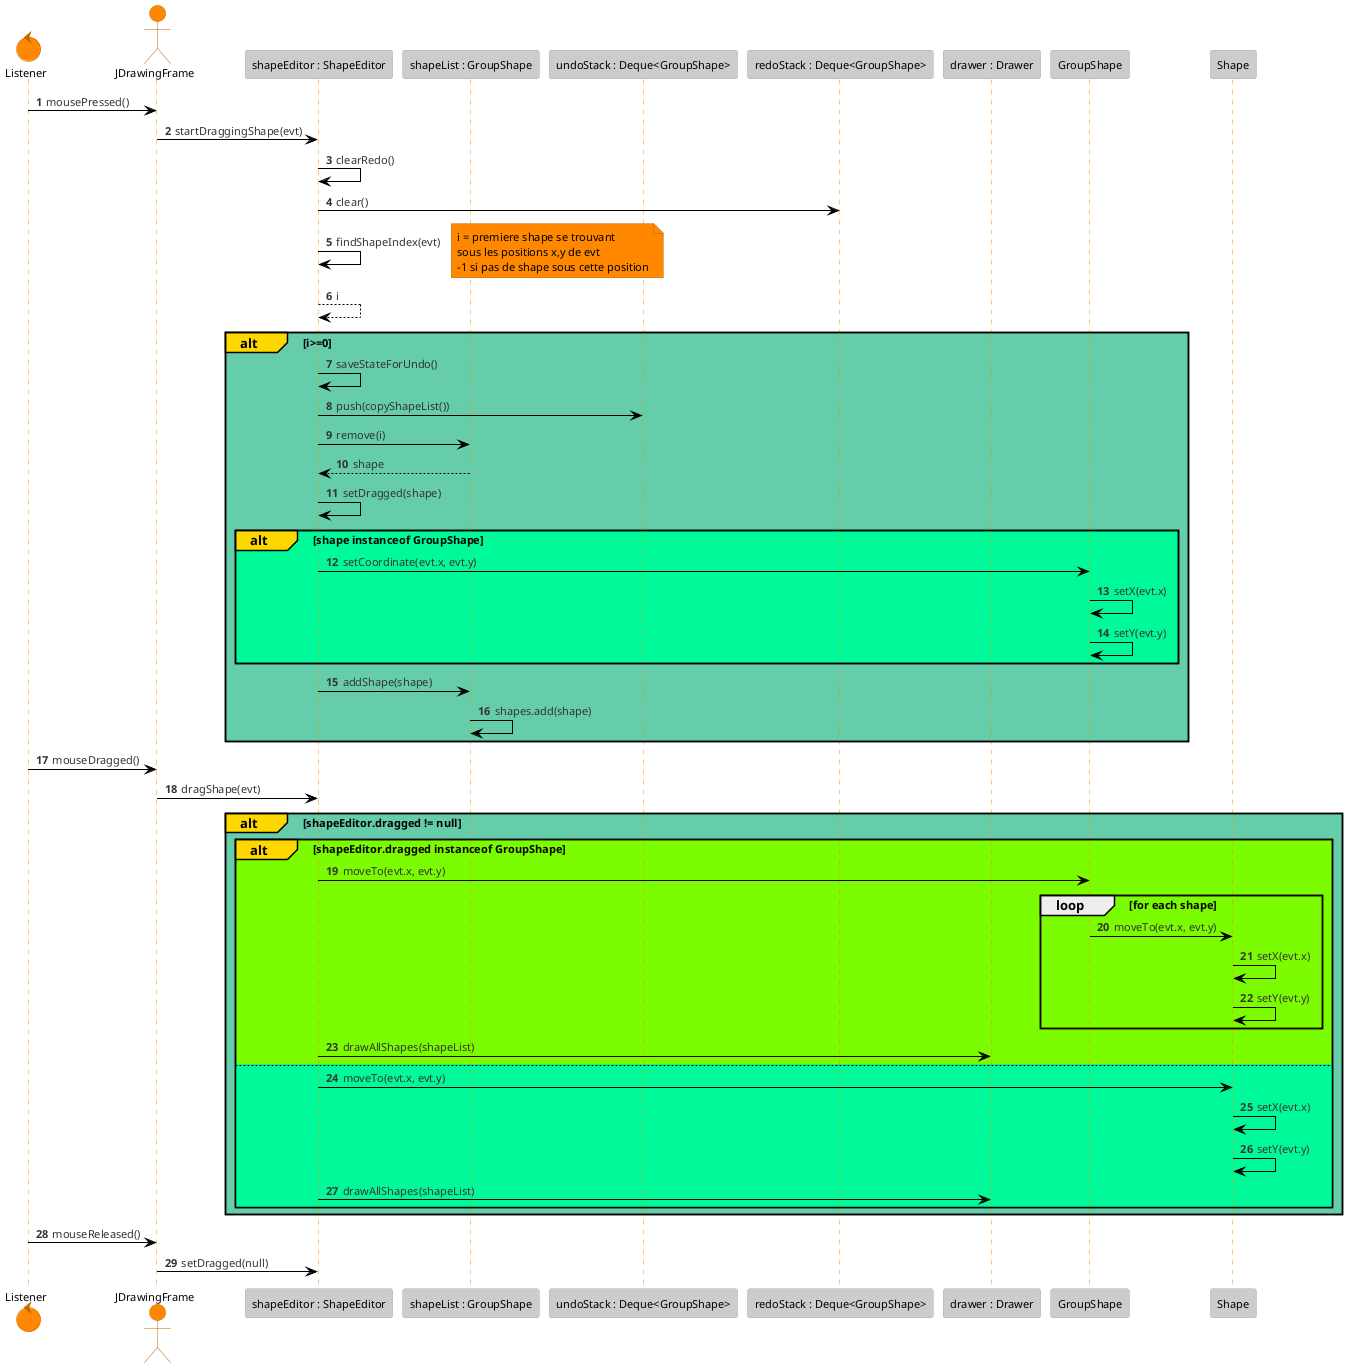@startuml
'https://plantuml.com/sequence-diagram
!theme reddress-lightorange
autonumber
control Listener
actor JDrawingFrame
participant "shapeEditor : ShapeEditor" as ShapeEditor
participant "shapeList : GroupShape" as ShapeList
participant "undoStack : Deque<GroupShape>" as UndoStack
participant "redoStack : Deque<GroupShape>" as RedoStack
participant "drawer : Drawer" as Drawer

Listener -> JDrawingFrame : mousePressed()
JDrawingFrame -> ShapeEditor : startDraggingShape(evt)
ShapeEditor -> ShapeEditor : clearRedo()
ShapeEditor -> RedoStack : clear()

ShapeEditor -> ShapeEditor : findShapeIndex(evt)
note right
    i = premiere shape se trouvant
    sous les positions x,y de evt
    -1 si pas de shape sous cette position
end note
ShapeEditor --> ShapeEditor : i

alt#Gold #mediumAquaMarine i>=0

    ShapeEditor -> ShapeEditor : saveStateForUndo()
    ShapeEditor -> UndoStack : push(copyShapeList())
    ShapeEditor -> ShapeList : remove(i)
    ShapeList --> ShapeEditor : shape

    ShapeEditor -> ShapeEditor : setDragged(shape)
    alt#Gold #Mediumspringgreen shape instanceof GroupShape
        ShapeEditor -> GroupShape : setCoordinate(evt.x, evt.y)
        GroupShape -> GroupShape : setX(evt.x)
        GroupShape -> GroupShape : setY(evt.y)
    end
    ShapeEditor -> ShapeList : addShape(shape)
    ShapeList -> ShapeList : shapes.add(shape)
end


Listener -> JDrawingFrame : mouseDragged()

   JDrawingFrame -> ShapeEditor : dragShape(evt)
alt#Gold #mediumAquaMarine shapeEditor.dragged != null

    alt#Gold #Lawngreen shapeEditor.dragged instanceof GroupShape
       ShapeEditor -> GroupShape : moveTo(evt.x, evt.y)
       loop for each shape
        GroupShape -> Shape : moveTo(evt.x, evt.y)
        Shape -> Shape : setX(evt.x)
        Shape -> Shape : setY(evt.y)
       end
       ShapeEditor -> Drawer :  drawAllShapes(shapeList)
    else #Mediumspringgreen
       ShapeEditor -> Shape : moveTo(evt.x, evt.y)
       Shape -> Shape : setX(evt.x)
       Shape -> Shape : setY(evt.y)
       ShapeEditor -> Drawer :  drawAllShapes(shapeList)
    end

end

Listener -> JDrawingFrame : mouseReleased()
JDrawingFrame -> ShapeEditor : setDragged(null)



@enduml